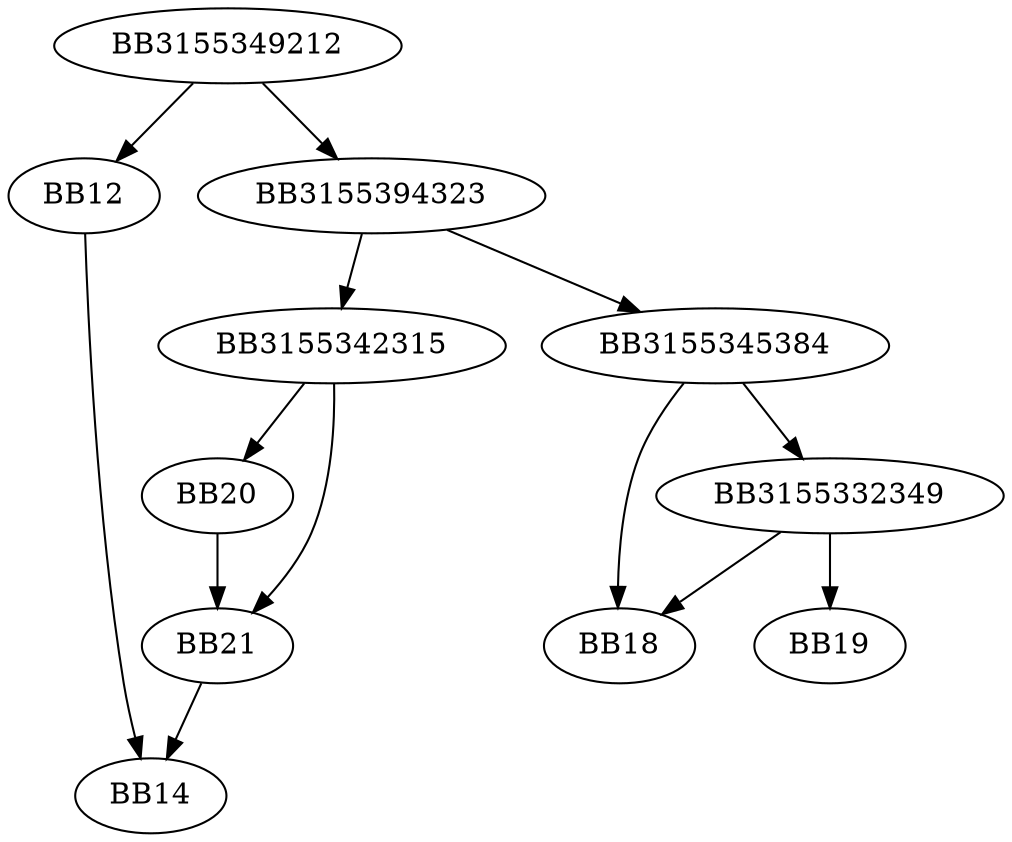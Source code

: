digraph G{
	BB3155349212->BB12;
	BB3155349212->BB3155394323;
	BB12->BB14;
	BB3155394323->BB3155342315;
	BB3155394323->BB3155345384;
	BB3155345384->BB3155332349;
	BB3155345384->BB18;
	BB3155332349->BB18;
	BB3155332349->BB19;
	BB3155342315->BB20;
	BB3155342315->BB21;
	BB20->BB21;
	BB21->BB14;
}
